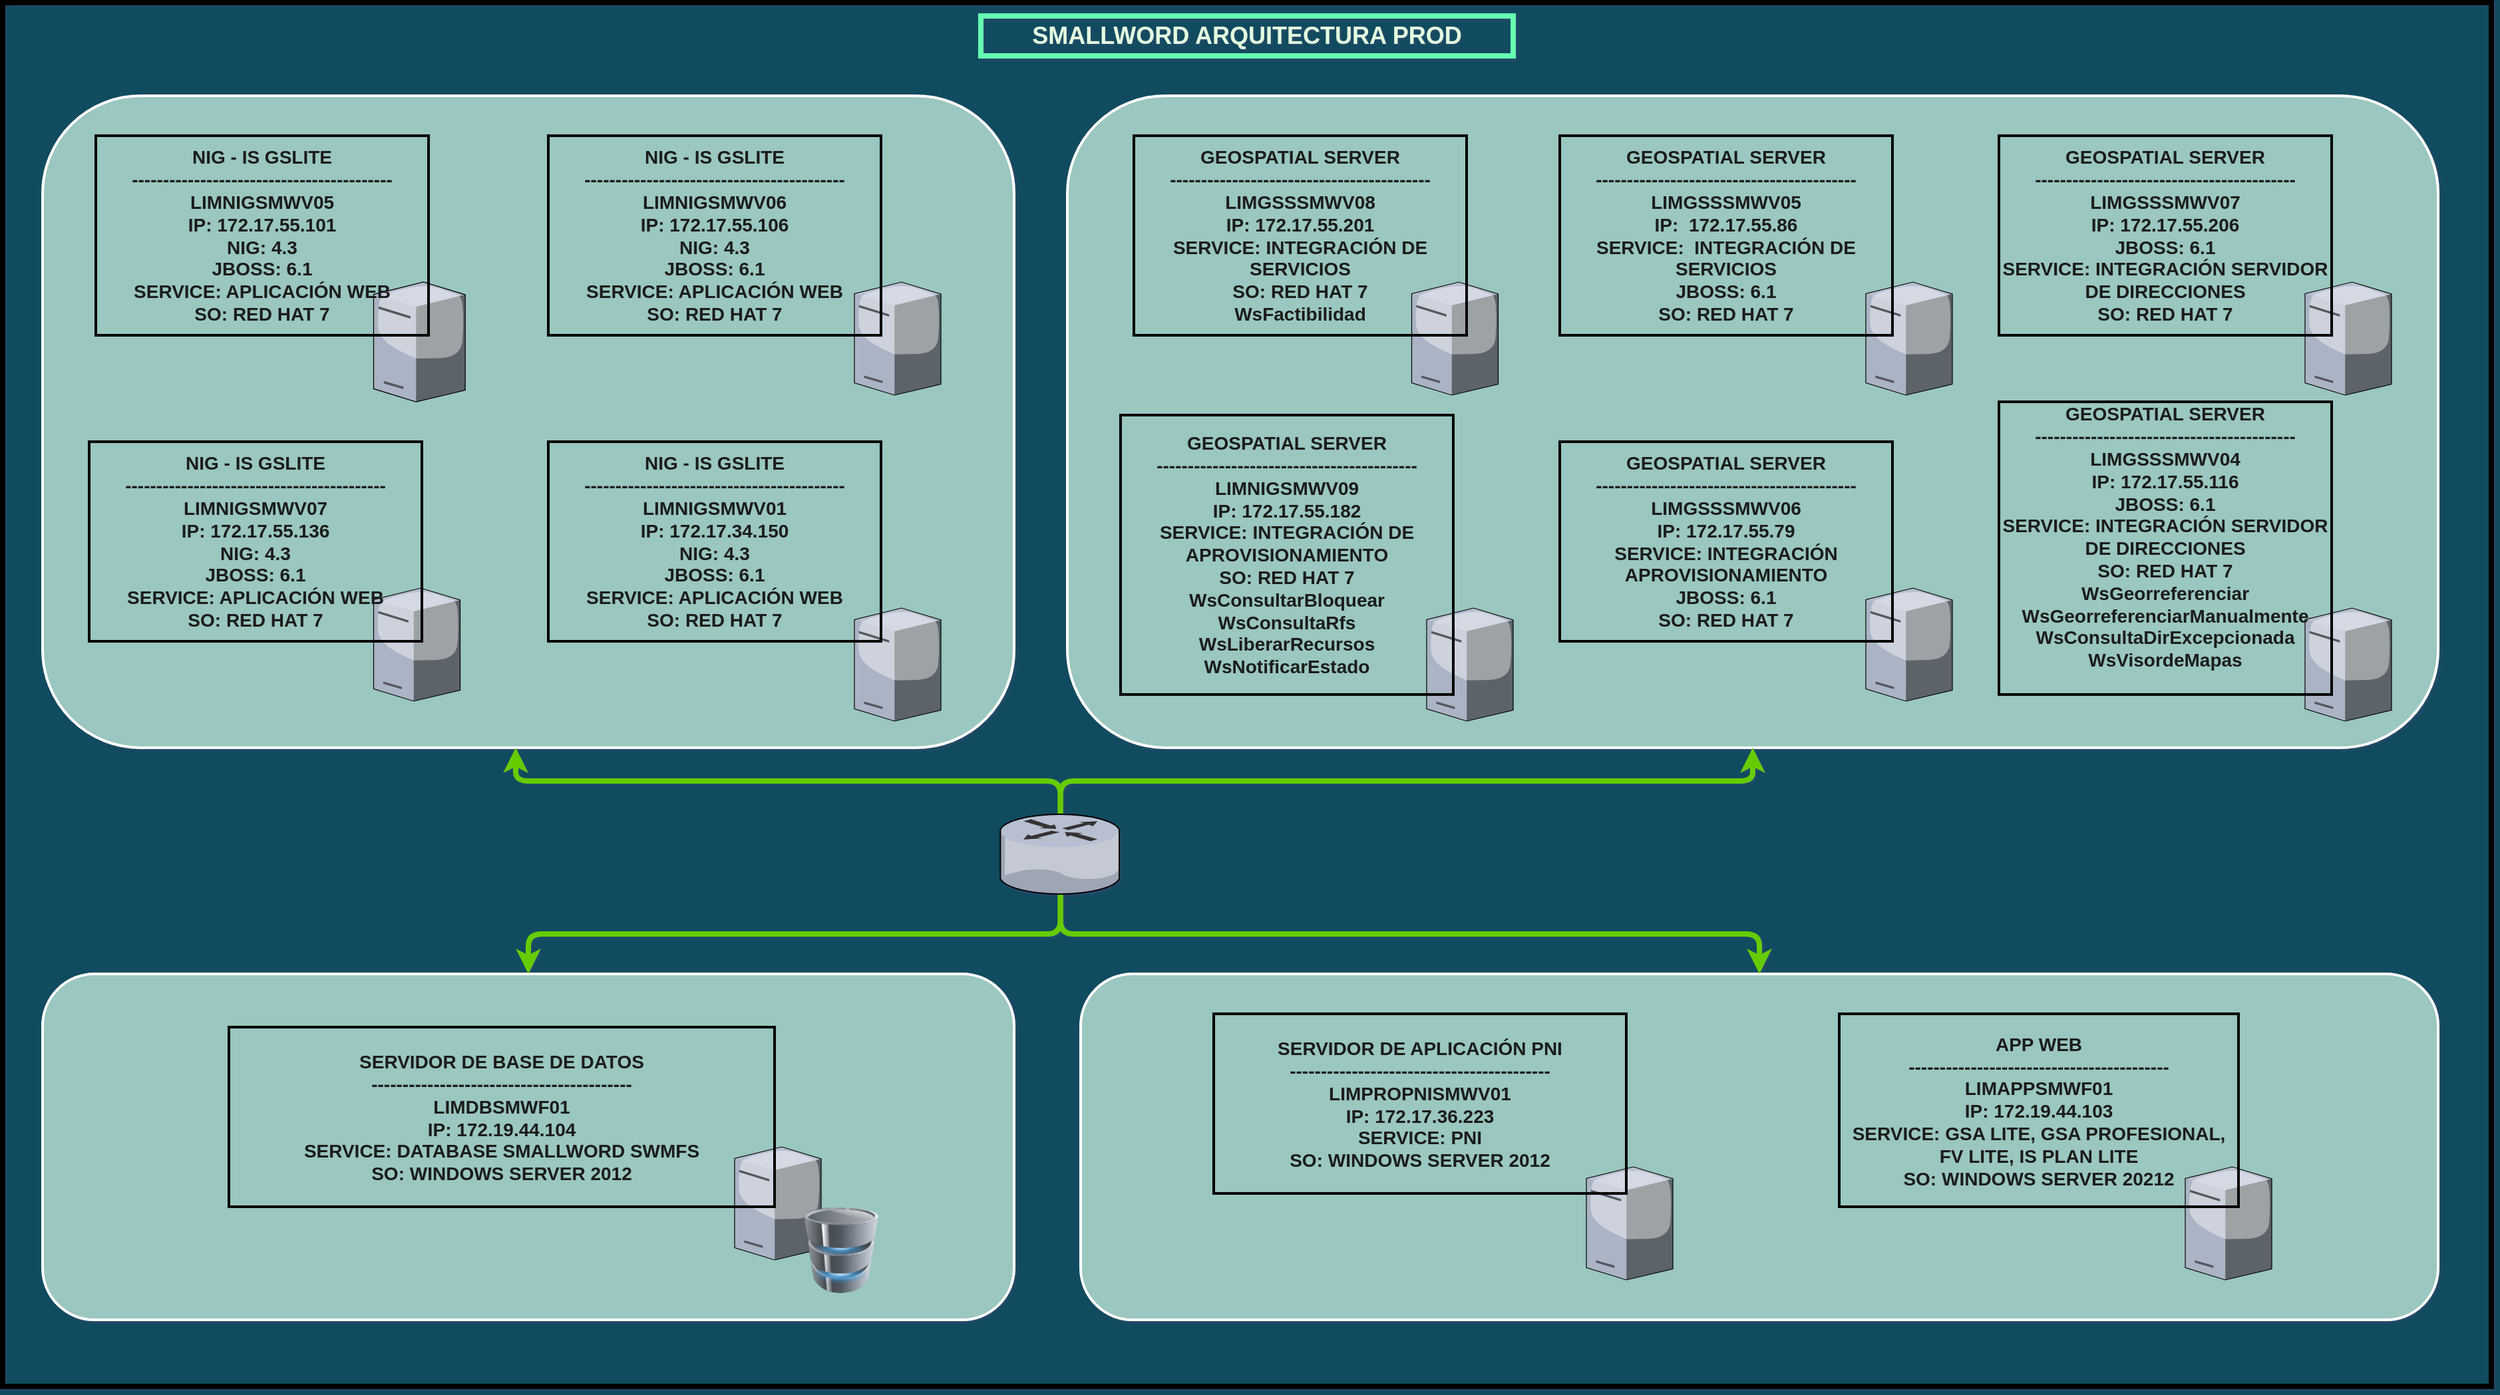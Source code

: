 <mxfile version="14.5.3" type="github">
  <diagram name="Page-1" id="822b0af5-4adb-64df-f703-e8dfc1f81529">
    <mxGraphModel dx="1970" dy="1268" grid="1" gridSize="10" guides="1" tooltips="1" connect="1" arrows="1" fold="1" page="1" pageScale="1" pageWidth="1100" pageHeight="850" background="#114B5F" math="0" shadow="1">
      <root>
        <mxCell id="0" />
        <mxCell id="1" parent="0" />
        <mxCell id="hiVBW5uq49wSX4w3Utvu-95" value="" style="rounded=0;whiteSpace=wrap;html=1;sketch=0;strokeWidth=4;gradientColor=none;fontColor=#E4FDE1;fillColor=none;" vertex="1" parent="1">
          <mxGeometry x="100" y="10" width="1870" height="1040" as="geometry" />
        </mxCell>
        <mxCell id="hiVBW5uq49wSX4w3Utvu-77" value="" style="rounded=1;whiteSpace=wrap;html=1;sketch=0;strokeWidth=2;gradientColor=none;fontColor=#E4FDE1;fillColor=#9AC7BF;strokeColor=#FFFFFF;" vertex="1" parent="1">
          <mxGeometry x="910" y="740" width="1020" height="260" as="geometry" />
        </mxCell>
        <mxCell id="hiVBW5uq49wSX4w3Utvu-39" value="" style="rounded=1;whiteSpace=wrap;html=1;sketch=0;strokeWidth=2;gradientColor=none;fontColor=#E4FDE1;fillColor=#9AC7BF;strokeColor=#FFFFFF;" vertex="1" parent="1">
          <mxGeometry x="130" y="80" width="730" height="490" as="geometry" />
        </mxCell>
        <mxCell id="7d933b09d9755ecc-9" value="" style="verticalLabelPosition=bottom;aspect=fixed;html=1;verticalAlign=top;strokeColor=none;shape=mxgraph.citrix.tower_server;rounded=0;shadow=0;comic=0;fontFamily=Verdana;fillColor=#F45B69;fontColor=#E4FDE1;" parent="1" vertex="1">
          <mxGeometry x="378.75" y="220" width="68.82" height="90" as="geometry" />
        </mxCell>
        <mxCell id="7d933b09d9755ecc-34" value="" style="verticalLabelPosition=bottom;aspect=fixed;html=1;verticalAlign=top;strokeColor=none;shape=mxgraph.citrix.tower_server;rounded=0;shadow=0;comic=0;fontFamily=Verdana;fillColor=#F45B69;fontColor=#E4FDE1;" parent="1" vertex="1">
          <mxGeometry x="378.75" y="450" width="65" height="85" as="geometry" />
        </mxCell>
        <mxCell id="hiVBW5uq49wSX4w3Utvu-10" value="" style="verticalLabelPosition=bottom;aspect=fixed;html=1;verticalAlign=top;strokeColor=none;shape=mxgraph.citrix.tower_server;rounded=0;shadow=0;comic=0;fontFamily=Verdana;fillColor=#F45B69;fontColor=#E4FDE1;" vertex="1" parent="1">
          <mxGeometry x="740" y="220" width="65" height="85" as="geometry" />
        </mxCell>
        <mxCell id="hiVBW5uq49wSX4w3Utvu-11" value="" style="verticalLabelPosition=bottom;aspect=fixed;html=1;verticalAlign=top;strokeColor=none;shape=mxgraph.citrix.tower_server;rounded=0;shadow=0;comic=0;fontFamily=Verdana;fillColor=#F45B69;fontColor=#E4FDE1;" vertex="1" parent="1">
          <mxGeometry x="740" y="465" width="65" height="85" as="geometry" />
        </mxCell>
        <mxCell id="hiVBW5uq49wSX4w3Utvu-29" value="&lt;div style=&quot;font-size: 14px&quot;&gt;&lt;font style=&quot;font-size: 14px&quot; color=&quot;#1A1A1A&quot;&gt;&lt;span style=&quot;background-color: transparent&quot;&gt;&lt;b&gt;NIG - IS GSLITE&lt;/b&gt;&lt;br&gt;&lt;/span&gt;&lt;/font&gt;&lt;/div&gt;&lt;div style=&quot;font-size: 14px&quot;&gt;&lt;font style=&quot;font-size: 14px&quot; color=&quot;#1A1A1A&quot;&gt;&lt;span style=&quot;background-color: transparent&quot;&gt;&lt;b&gt;------------------------------------------&lt;/b&gt;&lt;/span&gt;&lt;/font&gt;&lt;/div&gt;&lt;div style=&quot;font-size: 14px&quot;&gt;&lt;font style=&quot;font-size: 14px&quot; color=&quot;#1A1A1A&quot;&gt;&lt;span style=&quot;background-color: transparent&quot;&gt;&lt;b&gt;LIMNIGSMWV05&lt;/b&gt;&lt;br&gt;&lt;/span&gt;&lt;/font&gt;&lt;/div&gt;&lt;div style=&quot;font-size: 14px&quot;&gt;&lt;font style=&quot;font-size: 14px&quot; color=&quot;#1A1A1A&quot;&gt;&lt;span style=&quot;background-color: transparent&quot;&gt;&lt;b&gt;IP: 172.17.55.101&lt;/b&gt;&lt;/span&gt;&lt;/font&gt;&lt;/div&gt;&lt;div style=&quot;font-size: 14px&quot;&gt;&lt;font style=&quot;font-size: 14px&quot; color=&quot;#1A1A1A&quot;&gt;&lt;span style=&quot;background-color: transparent&quot;&gt;&lt;b&gt;NIG: 4.3&lt;/b&gt;&lt;/span&gt;&lt;/font&gt;&lt;/div&gt;&lt;div style=&quot;font-size: 14px&quot;&gt;&lt;font style=&quot;font-size: 14px&quot; color=&quot;#1A1A1A&quot;&gt;&lt;span style=&quot;background-color: transparent&quot;&gt;&lt;b&gt;JBOSS: 6.1&lt;/b&gt;&lt;/span&gt;&lt;/font&gt;&lt;/div&gt;&lt;div style=&quot;font-size: 14px&quot;&gt;&lt;font style=&quot;font-size: 14px&quot; color=&quot;#1A1A1A&quot;&gt;&lt;span style=&quot;background-color: transparent&quot;&gt;&lt;b&gt;SERVICE: APLICACIÓN WEB&lt;/b&gt;&lt;/span&gt;&lt;/font&gt;&lt;/div&gt;&lt;div style=&quot;font-size: 14px&quot;&gt;&lt;font style=&quot;font-size: 14px&quot; color=&quot;#1A1A1A&quot;&gt;&lt;span style=&quot;background-color: transparent&quot;&gt;&lt;b&gt;SO: RED HAT 7&lt;br&gt;&lt;/b&gt;&lt;/span&gt;&lt;/font&gt;&lt;/div&gt;" style="text;html=1;align=center;verticalAlign=middle;whiteSpace=wrap;rounded=0;sketch=0;fontColor=#E4FDE1;strokeColor=#000000;strokeWidth=2;" vertex="1" parent="1">
          <mxGeometry x="170" y="110" width="250" height="150" as="geometry" />
        </mxCell>
        <mxCell id="hiVBW5uq49wSX4w3Utvu-30" value="" style="shape=image;html=1;verticalAlign=top;verticalLabelPosition=bottom;labelBackgroundColor=#ffffff;imageAspect=0;aspect=fixed;image=https://cdn0.iconfinder.com/data/icons/flat-round-system/512/redhat-128.png;rounded=0;sketch=0;strokeColor=#000000;strokeWidth=2;fillColor=none;gradientColor=none;fontColor=#E4FDE1;" vertex="1" parent="1">
          <mxGeometry x="430" y="270" width="40" height="40" as="geometry" />
        </mxCell>
        <mxCell id="hiVBW5uq49wSX4w3Utvu-31" value="" style="shape=image;html=1;verticalAlign=top;verticalLabelPosition=bottom;labelBackgroundColor=#ffffff;imageAspect=0;aspect=fixed;image=https://cdn0.iconfinder.com/data/icons/flat-round-system/512/redhat-128.png;rounded=0;sketch=0;strokeColor=#000000;strokeWidth=2;fillColor=none;gradientColor=none;fontColor=#E4FDE1;" vertex="1" parent="1">
          <mxGeometry x="430" y="510" width="40" height="40" as="geometry" />
        </mxCell>
        <mxCell id="hiVBW5uq49wSX4w3Utvu-33" value="&lt;div style=&quot;font-size: 14px&quot;&gt;&lt;font style=&quot;font-size: 14px&quot; color=&quot;#1A1A1A&quot;&gt;&lt;span style=&quot;background-color: transparent&quot;&gt;&lt;b&gt;NIG - IS GSLITE&lt;/b&gt;&lt;br&gt;&lt;/span&gt;&lt;/font&gt;&lt;/div&gt;&lt;div style=&quot;font-size: 14px&quot;&gt;&lt;font style=&quot;font-size: 14px&quot; color=&quot;#1A1A1A&quot;&gt;&lt;span style=&quot;background-color: transparent&quot;&gt;&lt;b&gt;------------------------------------------&lt;/b&gt;&lt;/span&gt;&lt;/font&gt;&lt;/div&gt;&lt;div style=&quot;font-size: 14px&quot;&gt;&lt;font style=&quot;font-size: 14px&quot; color=&quot;#1A1A1A&quot;&gt;&lt;span style=&quot;background-color: transparent&quot;&gt;&lt;b&gt;LIMNIGSMWV07&lt;/b&gt;&lt;br&gt;&lt;/span&gt;&lt;/font&gt;&lt;/div&gt;&lt;div style=&quot;font-size: 14px&quot;&gt;&lt;font style=&quot;font-size: 14px&quot; color=&quot;#1A1A1A&quot;&gt;&lt;span style=&quot;background-color: transparent&quot;&gt;&lt;b&gt;IP: 172.17.55.136&lt;/b&gt;&lt;/span&gt;&lt;/font&gt;&lt;/div&gt;&lt;div style=&quot;font-size: 14px&quot;&gt;&lt;font style=&quot;font-size: 14px&quot; color=&quot;#1A1A1A&quot;&gt;&lt;span style=&quot;background-color: transparent&quot;&gt;&lt;b&gt;NIG: 4.3&lt;/b&gt;&lt;/span&gt;&lt;/font&gt;&lt;/div&gt;&lt;div style=&quot;font-size: 14px&quot;&gt;&lt;font style=&quot;font-size: 14px&quot; color=&quot;#1A1A1A&quot;&gt;&lt;span style=&quot;background-color: transparent&quot;&gt;&lt;b&gt;JBOSS: 6.1&lt;/b&gt;&lt;/span&gt;&lt;/font&gt;&lt;/div&gt;&lt;div style=&quot;font-size: 14px&quot;&gt;&lt;font style=&quot;font-size: 14px&quot; color=&quot;#1A1A1A&quot;&gt;&lt;span style=&quot;background-color: transparent&quot;&gt;&lt;b&gt;SERVICE: APLICACIÓN WEB&lt;/b&gt;&lt;/span&gt;&lt;/font&gt;&lt;/div&gt;&lt;div style=&quot;font-size: 14px&quot;&gt;&lt;font style=&quot;font-size: 14px&quot; color=&quot;#1A1A1A&quot;&gt;&lt;span style=&quot;background-color: transparent&quot;&gt;&lt;b&gt;SO: RED HAT 7&lt;br&gt;&lt;/b&gt;&lt;/span&gt;&lt;/font&gt;&lt;/div&gt;" style="text;html=1;align=center;verticalAlign=middle;whiteSpace=wrap;rounded=0;sketch=0;fontColor=#E4FDE1;strokeColor=#000000;strokeWidth=2;" vertex="1" parent="1">
          <mxGeometry x="165" y="340" width="250" height="150" as="geometry" />
        </mxCell>
        <mxCell id="hiVBW5uq49wSX4w3Utvu-34" value="" style="shape=image;html=1;verticalAlign=top;verticalLabelPosition=bottom;labelBackgroundColor=#ffffff;imageAspect=0;aspect=fixed;image=https://cdn0.iconfinder.com/data/icons/flat-round-system/512/redhat-128.png;rounded=0;sketch=0;strokeColor=#000000;strokeWidth=2;fillColor=none;gradientColor=none;fontColor=#E4FDE1;" vertex="1" parent="1">
          <mxGeometry x="780" y="270" width="40" height="40" as="geometry" />
        </mxCell>
        <mxCell id="hiVBW5uq49wSX4w3Utvu-35" value="" style="shape=image;html=1;verticalAlign=top;verticalLabelPosition=bottom;labelBackgroundColor=#ffffff;imageAspect=0;aspect=fixed;image=https://cdn0.iconfinder.com/data/icons/flat-round-system/512/redhat-128.png;rounded=0;sketch=0;strokeColor=#000000;strokeWidth=2;fillColor=none;gradientColor=none;fontColor=#E4FDE1;" vertex="1" parent="1">
          <mxGeometry x="780" y="510" width="40" height="40" as="geometry" />
        </mxCell>
        <mxCell id="hiVBW5uq49wSX4w3Utvu-36" value="&lt;div style=&quot;font-size: 14px&quot;&gt;&lt;font style=&quot;font-size: 14px&quot; color=&quot;#1A1A1A&quot;&gt;&lt;span style=&quot;background-color: transparent&quot;&gt;&lt;b&gt;NIG - IS GSLITE&lt;/b&gt;&lt;br&gt;&lt;/span&gt;&lt;/font&gt;&lt;/div&gt;&lt;div style=&quot;font-size: 14px&quot;&gt;&lt;font style=&quot;font-size: 14px&quot; color=&quot;#1A1A1A&quot;&gt;&lt;span style=&quot;background-color: transparent&quot;&gt;&lt;b&gt;------------------------------------------&lt;/b&gt;&lt;/span&gt;&lt;/font&gt;&lt;/div&gt;&lt;div style=&quot;font-size: 14px&quot;&gt;&lt;font style=&quot;font-size: 14px&quot; color=&quot;#1A1A1A&quot;&gt;&lt;span style=&quot;background-color: transparent&quot;&gt;&lt;b&gt;LIMNIGSMWV01&lt;/b&gt;&lt;br&gt;&lt;/span&gt;&lt;/font&gt;&lt;/div&gt;&lt;div style=&quot;font-size: 14px&quot;&gt;&lt;font style=&quot;font-size: 14px&quot; color=&quot;#1A1A1A&quot;&gt;&lt;span style=&quot;background-color: transparent&quot;&gt;&lt;b&gt;IP: 172.17.34.150&lt;/b&gt;&lt;/span&gt;&lt;/font&gt;&lt;/div&gt;&lt;div style=&quot;font-size: 14px&quot;&gt;&lt;font style=&quot;font-size: 14px&quot; color=&quot;#1A1A1A&quot;&gt;&lt;span style=&quot;background-color: transparent&quot;&gt;&lt;b&gt;NIG: 4.3&lt;/b&gt;&lt;/span&gt;&lt;/font&gt;&lt;/div&gt;&lt;div style=&quot;font-size: 14px&quot;&gt;&lt;font style=&quot;font-size: 14px&quot; color=&quot;#1A1A1A&quot;&gt;&lt;span style=&quot;background-color: transparent&quot;&gt;&lt;b&gt;JBOSS: 6.1&lt;/b&gt;&lt;/span&gt;&lt;/font&gt;&lt;/div&gt;&lt;div style=&quot;font-size: 14px&quot;&gt;&lt;font style=&quot;font-size: 14px&quot; color=&quot;#1A1A1A&quot;&gt;&lt;span style=&quot;background-color: transparent&quot;&gt;&lt;b&gt;SERVICE: APLICACIÓN WEB&lt;/b&gt;&lt;/span&gt;&lt;/font&gt;&lt;/div&gt;&lt;div style=&quot;font-size: 14px&quot;&gt;&lt;font style=&quot;font-size: 14px&quot; color=&quot;#1A1A1A&quot;&gt;&lt;span style=&quot;background-color: transparent&quot;&gt;&lt;b&gt;SO: RED HAT 7&lt;br&gt;&lt;/b&gt;&lt;/span&gt;&lt;/font&gt;&lt;/div&gt;" style="text;html=1;align=center;verticalAlign=middle;whiteSpace=wrap;rounded=0;sketch=0;fontColor=#E4FDE1;strokeColor=#000000;strokeWidth=2;" vertex="1" parent="1">
          <mxGeometry x="510" y="340" width="250" height="150" as="geometry" />
        </mxCell>
        <mxCell id="hiVBW5uq49wSX4w3Utvu-37" value="&lt;div style=&quot;font-size: 14px&quot;&gt;&lt;font style=&quot;font-size: 14px&quot; color=&quot;#1A1A1A&quot;&gt;&lt;span style=&quot;background-color: transparent&quot;&gt;&lt;b&gt;NIG - IS GSLITE&lt;/b&gt;&lt;br&gt;&lt;/span&gt;&lt;/font&gt;&lt;/div&gt;&lt;div style=&quot;font-size: 14px&quot;&gt;&lt;font style=&quot;font-size: 14px&quot; color=&quot;#1A1A1A&quot;&gt;&lt;span style=&quot;background-color: transparent&quot;&gt;&lt;b&gt;------------------------------------------&lt;/b&gt;&lt;/span&gt;&lt;/font&gt;&lt;/div&gt;&lt;div style=&quot;font-size: 14px&quot;&gt;&lt;font style=&quot;font-size: 14px&quot; color=&quot;#1A1A1A&quot;&gt;&lt;span style=&quot;background-color: transparent&quot;&gt;&lt;b&gt;LIMNIGSMWV06&lt;/b&gt;&lt;br&gt;&lt;/span&gt;&lt;/font&gt;&lt;/div&gt;&lt;div style=&quot;font-size: 14px&quot;&gt;&lt;font style=&quot;font-size: 14px&quot; color=&quot;#1A1A1A&quot;&gt;&lt;span style=&quot;background-color: transparent&quot;&gt;&lt;b&gt;IP: 172.17.55.106&lt;/b&gt;&lt;/span&gt;&lt;/font&gt;&lt;/div&gt;&lt;div style=&quot;font-size: 14px&quot;&gt;&lt;font style=&quot;font-size: 14px&quot; color=&quot;#1A1A1A&quot;&gt;&lt;span style=&quot;background-color: transparent&quot;&gt;&lt;b&gt;NIG: 4.3&lt;/b&gt;&lt;/span&gt;&lt;/font&gt;&lt;/div&gt;&lt;div style=&quot;font-size: 14px&quot;&gt;&lt;font style=&quot;font-size: 14px&quot; color=&quot;#1A1A1A&quot;&gt;&lt;span style=&quot;background-color: transparent&quot;&gt;&lt;b&gt;JBOSS: 6.1&lt;/b&gt;&lt;/span&gt;&lt;/font&gt;&lt;/div&gt;&lt;div style=&quot;font-size: 14px&quot;&gt;&lt;font style=&quot;font-size: 14px&quot; color=&quot;#1A1A1A&quot;&gt;&lt;span style=&quot;background-color: transparent&quot;&gt;&lt;b&gt;SERVICE: APLICACIÓN WEB&lt;/b&gt;&lt;/span&gt;&lt;/font&gt;&lt;/div&gt;&lt;div style=&quot;font-size: 14px&quot;&gt;&lt;font style=&quot;font-size: 14px&quot; color=&quot;#1A1A1A&quot;&gt;&lt;span style=&quot;background-color: transparent&quot;&gt;&lt;b&gt;SO: RED HAT 7&lt;br&gt;&lt;/b&gt;&lt;/span&gt;&lt;/font&gt;&lt;/div&gt;" style="text;html=1;align=center;verticalAlign=middle;whiteSpace=wrap;rounded=0;sketch=0;fontColor=#E4FDE1;strokeColor=#000000;strokeWidth=2;" vertex="1" parent="1">
          <mxGeometry x="510" y="110" width="250" height="150" as="geometry" />
        </mxCell>
        <mxCell id="hiVBW5uq49wSX4w3Utvu-41" value="" style="rounded=1;whiteSpace=wrap;html=1;sketch=0;strokeWidth=2;gradientColor=none;fontColor=#E4FDE1;fillColor=#9AC7BF;strokeColor=#FFFFFF;" vertex="1" parent="1">
          <mxGeometry x="900" y="80" width="1030" height="490" as="geometry" />
        </mxCell>
        <mxCell id="hiVBW5uq49wSX4w3Utvu-42" value="" style="verticalLabelPosition=bottom;aspect=fixed;html=1;verticalAlign=top;strokeColor=none;shape=mxgraph.citrix.tower_server;rounded=0;shadow=0;comic=0;fontFamily=Verdana;fillColor=#F45B69;fontColor=#E4FDE1;" vertex="1" parent="1">
          <mxGeometry x="1158.75" y="220" width="65" height="85" as="geometry" />
        </mxCell>
        <mxCell id="hiVBW5uq49wSX4w3Utvu-43" value="" style="verticalLabelPosition=bottom;aspect=fixed;html=1;verticalAlign=top;strokeColor=none;shape=mxgraph.citrix.tower_server;rounded=0;shadow=0;comic=0;fontFamily=Verdana;fillColor=#F45B69;fontColor=#E4FDE1;" vertex="1" parent="1">
          <mxGeometry x="1170" y="465" width="65" height="85" as="geometry" />
        </mxCell>
        <mxCell id="hiVBW5uq49wSX4w3Utvu-44" value="" style="verticalLabelPosition=bottom;aspect=fixed;html=1;verticalAlign=top;strokeColor=none;shape=mxgraph.citrix.tower_server;rounded=0;shadow=0;comic=0;fontFamily=Verdana;fillColor=#F45B69;fontColor=#E4FDE1;" vertex="1" parent="1">
          <mxGeometry x="1500" y="220" width="65" height="85" as="geometry" />
        </mxCell>
        <mxCell id="hiVBW5uq49wSX4w3Utvu-45" value="" style="verticalLabelPosition=bottom;aspect=fixed;html=1;verticalAlign=top;strokeColor=none;shape=mxgraph.citrix.tower_server;rounded=0;shadow=0;comic=0;fontFamily=Verdana;fillColor=#F45B69;fontColor=#E4FDE1;" vertex="1" parent="1">
          <mxGeometry x="1500" y="450" width="65" height="85" as="geometry" />
        </mxCell>
        <mxCell id="hiVBW5uq49wSX4w3Utvu-46" value="&lt;div style=&quot;font-size: 14px&quot;&gt;&lt;font style=&quot;font-size: 14px&quot; color=&quot;#1A1A1A&quot;&gt;&lt;span style=&quot;background-color: transparent&quot;&gt;&lt;b&gt;GEOSPATIAL SERVER&lt;/b&gt;&lt;br&gt;&lt;/span&gt;&lt;/font&gt;&lt;/div&gt;&lt;div style=&quot;font-size: 14px&quot;&gt;&lt;font style=&quot;font-size: 14px&quot; color=&quot;#1A1A1A&quot;&gt;&lt;span style=&quot;background-color: transparent&quot;&gt;&lt;b&gt;------------------------------------------&lt;/b&gt;&lt;/span&gt;&lt;/font&gt;&lt;/div&gt;&lt;div style=&quot;font-size: 14px&quot;&gt;&lt;font style=&quot;font-size: 14px&quot; color=&quot;#1A1A1A&quot;&gt;&lt;span style=&quot;background-color: transparent&quot;&gt;&lt;b&gt;LIMGSSSMWV08&lt;/b&gt;&lt;br&gt;&lt;/span&gt;&lt;/font&gt;&lt;/div&gt;&lt;div style=&quot;font-size: 14px&quot;&gt;&lt;font style=&quot;font-size: 14px&quot; color=&quot;#1A1A1A&quot;&gt;&lt;span style=&quot;background-color: transparent&quot;&gt;&lt;b&gt;IP: 172.17.55.201&lt;/b&gt;&lt;/span&gt;&lt;/font&gt;&lt;/div&gt;&lt;div style=&quot;font-size: 14px&quot;&gt;&lt;font style=&quot;font-size: 14px&quot; color=&quot;#1A1A1A&quot;&gt;&lt;span style=&quot;background-color: transparent&quot;&gt;&lt;b&gt;SERVICE: INTEGRACIÓN DE SERVICIOS&lt;br&gt;&lt;/b&gt;&lt;/span&gt;&lt;/font&gt;&lt;/div&gt;&lt;div style=&quot;font-size: 14px&quot;&gt;&lt;font style=&quot;font-size: 14px&quot; color=&quot;#1A1A1A&quot;&gt;&lt;span style=&quot;background-color: transparent&quot;&gt;&lt;b&gt;SO: RED HAT 7&lt;br&gt;&lt;/b&gt;&lt;/span&gt;&lt;/font&gt;&lt;/div&gt;&lt;div style=&quot;font-size: 14px&quot;&gt;&lt;font style=&quot;font-size: 14px&quot; color=&quot;#1A1A1A&quot;&gt;&lt;span style=&quot;background-color: transparent&quot;&gt;&lt;b&gt;WsFactibilidad&lt;br&gt;&lt;/b&gt;&lt;/span&gt;&lt;/font&gt;&lt;/div&gt;" style="text;html=1;align=center;verticalAlign=middle;whiteSpace=wrap;rounded=0;sketch=0;fontColor=#E4FDE1;strokeColor=#000000;strokeWidth=2;" vertex="1" parent="1">
          <mxGeometry x="950" y="110" width="250" height="150" as="geometry" />
        </mxCell>
        <mxCell id="hiVBW5uq49wSX4w3Utvu-47" value="" style="shape=image;html=1;verticalAlign=top;verticalLabelPosition=bottom;labelBackgroundColor=#ffffff;imageAspect=0;aspect=fixed;image=https://cdn0.iconfinder.com/data/icons/flat-round-system/512/redhat-128.png;rounded=0;sketch=0;strokeColor=#000000;strokeWidth=2;fillColor=none;gradientColor=none;fontColor=#E4FDE1;" vertex="1" parent="1">
          <mxGeometry x="1210" y="270" width="40" height="40" as="geometry" />
        </mxCell>
        <mxCell id="hiVBW5uq49wSX4w3Utvu-48" value="&lt;div style=&quot;font-size: 14px&quot;&gt;&lt;font style=&quot;font-size: 14px&quot; color=&quot;#1A1A1A&quot;&gt;&lt;span style=&quot;background-color: transparent&quot;&gt;&lt;b&gt;GEOSPATIAL SERVER&lt;/b&gt;&lt;br&gt;&lt;/span&gt;&lt;/font&gt;&lt;/div&gt;&lt;div style=&quot;font-size: 14px&quot;&gt;&lt;font style=&quot;font-size: 14px&quot; color=&quot;#1A1A1A&quot;&gt;&lt;span style=&quot;background-color: transparent&quot;&gt;&lt;b&gt;------------------------------------------&lt;/b&gt;&lt;/span&gt;&lt;/font&gt;&lt;/div&gt;&lt;div style=&quot;font-size: 14px&quot;&gt;&lt;font style=&quot;font-size: 14px&quot; color=&quot;#1A1A1A&quot;&gt;&lt;span style=&quot;background-color: transparent&quot;&gt;&lt;b&gt;LIMNIGSMWV09&lt;/b&gt;&lt;br&gt;&lt;/span&gt;&lt;/font&gt;&lt;/div&gt;&lt;div style=&quot;font-size: 14px&quot;&gt;&lt;font style=&quot;font-size: 14px&quot; color=&quot;#1A1A1A&quot;&gt;&lt;span style=&quot;background-color: transparent&quot;&gt;&lt;b&gt;IP: 172.17.55.182&lt;/b&gt;&lt;/span&gt;&lt;/font&gt;&lt;/div&gt;&lt;div style=&quot;font-size: 14px&quot;&gt;&lt;font style=&quot;font-size: 14px&quot; color=&quot;#1A1A1A&quot;&gt;&lt;span style=&quot;background-color: transparent&quot;&gt;&lt;b&gt;SERVICE: INTEGRACIÓN DE APROVISIONAMIENTO&lt;br&gt;&lt;/b&gt;&lt;/span&gt;&lt;/font&gt;&lt;/div&gt;&lt;div style=&quot;font-size: 14px&quot;&gt;&lt;font style=&quot;font-size: 14px&quot; color=&quot;#1A1A1A&quot;&gt;&lt;span style=&quot;background-color: transparent&quot;&gt;&lt;b&gt;SO: RED HAT 7&lt;br&gt;&lt;/b&gt;&lt;/span&gt;&lt;/font&gt;&lt;/div&gt;&lt;div style=&quot;font-size: 14px&quot;&gt;&lt;font style=&quot;font-size: 14px&quot; color=&quot;#1A1A1A&quot;&gt;&lt;span style=&quot;background-color: transparent&quot;&gt;&lt;b&gt;WsConsultarBloquear&lt;/b&gt;&lt;/span&gt;&lt;/font&gt;&lt;/div&gt;&lt;div style=&quot;font-size: 14px&quot;&gt;&lt;font style=&quot;font-size: 14px&quot; color=&quot;#1A1A1A&quot;&gt;&lt;span style=&quot;background-color: transparent&quot;&gt;&lt;b&gt;WsConsultaRfs&lt;/b&gt;&lt;/span&gt;&lt;/font&gt;&lt;/div&gt;&lt;div style=&quot;font-size: 14px&quot;&gt;&lt;font style=&quot;font-size: 14px&quot; color=&quot;#1A1A1A&quot;&gt;&lt;span style=&quot;background-color: transparent&quot;&gt;&lt;b&gt;WsLiberarRecursos&lt;/b&gt;&lt;/span&gt;&lt;/font&gt;&lt;/div&gt;&lt;div style=&quot;font-size: 14px&quot;&gt;&lt;font style=&quot;font-size: 14px&quot; color=&quot;#1A1A1A&quot;&gt;&lt;span style=&quot;background-color: transparent&quot;&gt;&lt;b&gt;WsNotificarEstado&lt;br&gt;&lt;/b&gt;&lt;/span&gt;&lt;/font&gt;&lt;/div&gt;" style="text;html=1;align=center;verticalAlign=middle;whiteSpace=wrap;rounded=0;sketch=0;fontColor=#E4FDE1;strokeColor=#000000;strokeWidth=2;" vertex="1" parent="1">
          <mxGeometry x="940" y="320" width="250" height="210" as="geometry" />
        </mxCell>
        <mxCell id="hiVBW5uq49wSX4w3Utvu-49" value="" style="shape=image;html=1;verticalAlign=top;verticalLabelPosition=bottom;labelBackgroundColor=#ffffff;imageAspect=0;aspect=fixed;image=https://cdn0.iconfinder.com/data/icons/flat-round-system/512/redhat-128.png;rounded=0;sketch=0;strokeColor=#000000;strokeWidth=2;fillColor=none;gradientColor=none;fontColor=#E4FDE1;" vertex="1" parent="1">
          <mxGeometry x="1540" y="270" width="40" height="40" as="geometry" />
        </mxCell>
        <mxCell id="hiVBW5uq49wSX4w3Utvu-50" value="&lt;div style=&quot;font-size: 14px&quot;&gt;&lt;font style=&quot;font-size: 14px&quot; color=&quot;#1A1A1A&quot;&gt;&lt;span style=&quot;background-color: transparent&quot;&gt;&lt;b&gt;GEOSPATIAL SERVER&lt;/b&gt;&lt;br&gt;&lt;/span&gt;&lt;/font&gt;&lt;/div&gt;&lt;div style=&quot;font-size: 14px&quot;&gt;&lt;font style=&quot;font-size: 14px&quot; color=&quot;#1A1A1A&quot;&gt;&lt;span style=&quot;background-color: transparent&quot;&gt;&lt;b&gt;------------------------------------------&lt;/b&gt;&lt;/span&gt;&lt;/font&gt;&lt;/div&gt;&lt;div style=&quot;font-size: 14px&quot;&gt;&lt;font style=&quot;font-size: 14px&quot; color=&quot;#1A1A1A&quot;&gt;&lt;span style=&quot;background-color: transparent&quot;&gt;&lt;b&gt;LIMGSSSMWV06&lt;/b&gt;&lt;br&gt;&lt;/span&gt;&lt;/font&gt;&lt;/div&gt;&lt;div style=&quot;font-size: 14px&quot;&gt;&lt;font style=&quot;font-size: 14px&quot; color=&quot;#1A1A1A&quot;&gt;&lt;span style=&quot;background-color: transparent&quot;&gt;&lt;b&gt;IP: 172.17.55.79&lt;/b&gt;&lt;/span&gt;&lt;/font&gt;&lt;/div&gt;&lt;div style=&quot;font-size: 14px&quot;&gt;&lt;font style=&quot;font-size: 14px&quot; color=&quot;#1A1A1A&quot;&gt;&lt;span style=&quot;background-color: transparent&quot;&gt;&lt;b&gt;SERVICE: INTEGRACIÓN APROVISIONAMIENTO&lt;br&gt;&lt;/b&gt;&lt;/span&gt;&lt;/font&gt;&lt;/div&gt;&lt;div style=&quot;font-size: 14px&quot;&gt;&lt;font style=&quot;font-size: 14px&quot; color=&quot;#1A1A1A&quot;&gt;&lt;span style=&quot;background-color: transparent&quot;&gt;&lt;b&gt;JBOSS: 6.1&lt;/b&gt;&lt;/span&gt;&lt;/font&gt;&lt;/div&gt;&lt;div style=&quot;font-size: 14px&quot;&gt;&lt;font style=&quot;font-size: 14px&quot; color=&quot;#1A1A1A&quot;&gt;&lt;span style=&quot;background-color: transparent&quot;&gt;&lt;b&gt;SO: RED HAT 7&lt;br&gt;&lt;/b&gt;&lt;/span&gt;&lt;/font&gt;&lt;/div&gt;" style="text;html=1;align=center;verticalAlign=middle;whiteSpace=wrap;rounded=0;sketch=0;fontColor=#E4FDE1;strokeColor=#000000;strokeWidth=2;" vertex="1" parent="1">
          <mxGeometry x="1270" y="340" width="250" height="150" as="geometry" />
        </mxCell>
        <mxCell id="hiVBW5uq49wSX4w3Utvu-51" value="&lt;div style=&quot;font-size: 14px&quot;&gt;&lt;font style=&quot;font-size: 14px&quot; color=&quot;#1A1A1A&quot;&gt;&lt;span style=&quot;background-color: transparent&quot;&gt;&lt;b&gt;GEOSPATIAL SERVER&lt;/b&gt;&lt;br&gt;&lt;/span&gt;&lt;/font&gt;&lt;/div&gt;&lt;div style=&quot;font-size: 14px&quot;&gt;&lt;font style=&quot;font-size: 14px&quot; color=&quot;#1A1A1A&quot;&gt;&lt;span style=&quot;background-color: transparent&quot;&gt;&lt;b&gt;------------------------------------------&lt;/b&gt;&lt;/span&gt;&lt;/font&gt;&lt;/div&gt;&lt;div style=&quot;font-size: 14px&quot;&gt;&lt;font style=&quot;font-size: 14px&quot; color=&quot;#1A1A1A&quot;&gt;&lt;span style=&quot;background-color: transparent&quot;&gt;&lt;b&gt;LIMGSSSMWV05&lt;/b&gt;&lt;br&gt;&lt;/span&gt;&lt;/font&gt;&lt;/div&gt;&lt;div style=&quot;font-size: 14px&quot;&gt;&lt;font style=&quot;font-size: 14px&quot; color=&quot;#1A1A1A&quot;&gt;&lt;span style=&quot;background-color: transparent&quot;&gt;&lt;b&gt;IP:&amp;nbsp; 172.17.55.86&lt;/b&gt;&lt;/span&gt;&lt;/font&gt;&lt;/div&gt;&lt;div style=&quot;font-size: 14px&quot;&gt;&lt;font style=&quot;font-size: 14px&quot; color=&quot;#1A1A1A&quot;&gt;&lt;span style=&quot;background-color: transparent&quot;&gt;&lt;b&gt;SERVICE:&amp;nbsp; INTEGRACIÓN DE SERVICIOS&lt;/b&gt;&lt;br&gt;&lt;/span&gt;&lt;/font&gt;&lt;/div&gt;&lt;div style=&quot;font-size: 14px&quot;&gt;&lt;font style=&quot;font-size: 14px&quot; color=&quot;#1A1A1A&quot;&gt;&lt;span style=&quot;background-color: transparent&quot;&gt;&lt;b&gt;JBOSS: 6.1&lt;/b&gt;&lt;br&gt;&lt;/span&gt;&lt;/font&gt;&lt;/div&gt;&lt;div style=&quot;font-size: 14px&quot;&gt;&lt;font style=&quot;font-size: 14px&quot; color=&quot;#1A1A1A&quot;&gt;&lt;span style=&quot;background-color: transparent&quot;&gt;&lt;b&gt;SO: RED HAT 7&lt;br&gt;&lt;/b&gt;&lt;/span&gt;&lt;/font&gt;&lt;/div&gt;" style="text;html=1;align=center;verticalAlign=middle;whiteSpace=wrap;rounded=0;sketch=0;fontColor=#E4FDE1;strokeColor=#000000;strokeWidth=2;" vertex="1" parent="1">
          <mxGeometry x="1270" y="110" width="250" height="150" as="geometry" />
        </mxCell>
        <mxCell id="hiVBW5uq49wSX4w3Utvu-52" value="" style="verticalLabelPosition=bottom;aspect=fixed;html=1;verticalAlign=top;strokeColor=none;shape=mxgraph.citrix.tower_server;rounded=0;shadow=0;comic=0;fontFamily=Verdana;fillColor=#F45B69;fontColor=#E4FDE1;" vertex="1" parent="1">
          <mxGeometry x="1830" y="220" width="65" height="85" as="geometry" />
        </mxCell>
        <mxCell id="hiVBW5uq49wSX4w3Utvu-53" value="" style="shape=image;html=1;verticalAlign=top;verticalLabelPosition=bottom;labelBackgroundColor=#ffffff;imageAspect=0;aspect=fixed;image=https://cdn0.iconfinder.com/data/icons/flat-round-system/512/redhat-128.png;rounded=0;sketch=0;strokeColor=#000000;strokeWidth=2;fillColor=none;gradientColor=none;fontColor=#E4FDE1;" vertex="1" parent="1">
          <mxGeometry x="1870" y="270" width="40" height="40" as="geometry" />
        </mxCell>
        <mxCell id="hiVBW5uq49wSX4w3Utvu-54" value="&lt;div style=&quot;font-size: 14px&quot;&gt;&lt;font style=&quot;font-size: 14px&quot; color=&quot;#1A1A1A&quot;&gt;&lt;span style=&quot;background-color: transparent&quot;&gt;&lt;b&gt;GEOSPATIAL SERVER&lt;/b&gt;&lt;br&gt;&lt;/span&gt;&lt;/font&gt;&lt;/div&gt;&lt;div style=&quot;font-size: 14px&quot;&gt;&lt;font style=&quot;font-size: 14px&quot; color=&quot;#1A1A1A&quot;&gt;&lt;span style=&quot;background-color: transparent&quot;&gt;&lt;b&gt;------------------------------------------&lt;/b&gt;&lt;/span&gt;&lt;/font&gt;&lt;/div&gt;&lt;div style=&quot;font-size: 14px&quot;&gt;&lt;font style=&quot;font-size: 14px&quot; color=&quot;#1A1A1A&quot;&gt;&lt;span style=&quot;background-color: transparent&quot;&gt;&lt;b&gt;LIMGSSSMWV07&lt;/b&gt;&lt;br&gt;&lt;/span&gt;&lt;/font&gt;&lt;/div&gt;&lt;div style=&quot;font-size: 14px&quot;&gt;&lt;font style=&quot;font-size: 14px&quot; color=&quot;#1A1A1A&quot;&gt;&lt;span style=&quot;background-color: transparent&quot;&gt;&lt;b&gt;IP: 172.17.55.206&lt;/b&gt;&lt;/span&gt;&lt;/font&gt;&lt;/div&gt;&lt;div style=&quot;font-size: 14px&quot;&gt;&lt;font style=&quot;font-size: 14px&quot; color=&quot;#1A1A1A&quot;&gt;&lt;span style=&quot;background-color: transparent&quot;&gt;&lt;b&gt;JBOSS: 6.1&lt;/b&gt;&lt;/span&gt;&lt;/font&gt;&lt;/div&gt;&lt;div style=&quot;font-size: 14px&quot;&gt;&lt;font style=&quot;font-size: 14px&quot; color=&quot;#1A1A1A&quot;&gt;&lt;span style=&quot;background-color: transparent&quot;&gt;&lt;b&gt;SERVICE: INTEGRACIÓN SERVIDOR DE DIRECCIONES&lt;br&gt;&lt;/b&gt;&lt;/span&gt;&lt;/font&gt;&lt;/div&gt;&lt;div style=&quot;font-size: 14px&quot;&gt;&lt;font style=&quot;font-size: 14px&quot; color=&quot;#1A1A1A&quot;&gt;&lt;span style=&quot;background-color: transparent&quot;&gt;&lt;b&gt;SO: RED HAT 7&lt;br&gt;&lt;/b&gt;&lt;/span&gt;&lt;/font&gt;&lt;/div&gt;" style="text;html=1;align=center;verticalAlign=middle;whiteSpace=wrap;rounded=0;sketch=0;fontColor=#E4FDE1;strokeColor=#000000;strokeWidth=2;" vertex="1" parent="1">
          <mxGeometry x="1600" y="110" width="250" height="150" as="geometry" />
        </mxCell>
        <mxCell id="hiVBW5uq49wSX4w3Utvu-55" value="" style="shape=image;html=1;verticalAlign=top;verticalLabelPosition=bottom;labelBackgroundColor=#ffffff;imageAspect=0;aspect=fixed;image=https://cdn0.iconfinder.com/data/icons/flat-round-system/512/redhat-128.png;rounded=0;sketch=0;strokeColor=#000000;strokeWidth=2;fillColor=none;gradientColor=none;fontColor=#E4FDE1;" vertex="1" parent="1">
          <mxGeometry x="1540" y="520" width="40" height="40" as="geometry" />
        </mxCell>
        <mxCell id="hiVBW5uq49wSX4w3Utvu-56" value="" style="shape=image;html=1;verticalAlign=top;verticalLabelPosition=bottom;labelBackgroundColor=#ffffff;imageAspect=0;aspect=fixed;image=https://cdn0.iconfinder.com/data/icons/flat-round-system/512/redhat-128.png;rounded=0;sketch=0;strokeColor=#000000;strokeWidth=2;fillColor=none;gradientColor=none;fontColor=#E4FDE1;" vertex="1" parent="1">
          <mxGeometry x="1210" y="520" width="40" height="40" as="geometry" />
        </mxCell>
        <mxCell id="hiVBW5uq49wSX4w3Utvu-57" value="" style="verticalLabelPosition=bottom;aspect=fixed;html=1;verticalAlign=top;strokeColor=none;shape=mxgraph.citrix.tower_server;rounded=0;shadow=0;comic=0;fontFamily=Verdana;fillColor=#F45B69;fontColor=#E4FDE1;" vertex="1" parent="1">
          <mxGeometry x="1830" y="465" width="65" height="85" as="geometry" />
        </mxCell>
        <mxCell id="hiVBW5uq49wSX4w3Utvu-58" value="" style="shape=image;html=1;verticalAlign=top;verticalLabelPosition=bottom;labelBackgroundColor=#ffffff;imageAspect=0;aspect=fixed;image=https://cdn0.iconfinder.com/data/icons/flat-round-system/512/redhat-128.png;rounded=0;sketch=0;strokeColor=#000000;strokeWidth=2;fillColor=none;gradientColor=none;fontColor=#E4FDE1;" vertex="1" parent="1">
          <mxGeometry x="1870" y="510" width="40" height="40" as="geometry" />
        </mxCell>
        <mxCell id="hiVBW5uq49wSX4w3Utvu-59" value="&lt;div style=&quot;font-size: 14px&quot;&gt;&lt;font style=&quot;font-size: 14px&quot; color=&quot;#1A1A1A&quot;&gt;&lt;span style=&quot;background-color: transparent&quot;&gt;&lt;b&gt;GEOSPATIAL SERVER&lt;/b&gt;&lt;br&gt;&lt;/span&gt;&lt;/font&gt;&lt;/div&gt;&lt;div style=&quot;font-size: 14px&quot;&gt;&lt;font style=&quot;font-size: 14px&quot; color=&quot;#1A1A1A&quot;&gt;&lt;span style=&quot;background-color: transparent&quot;&gt;&lt;b&gt;------------------------------------------&lt;/b&gt;&lt;/span&gt;&lt;/font&gt;&lt;/div&gt;&lt;div style=&quot;font-size: 14px&quot;&gt;&lt;font style=&quot;font-size: 14px&quot; color=&quot;#1A1A1A&quot;&gt;&lt;span style=&quot;background-color: transparent&quot;&gt;&lt;b&gt;LIMGSSSMWV04&lt;/b&gt;&lt;br&gt;&lt;/span&gt;&lt;/font&gt;&lt;/div&gt;&lt;div style=&quot;font-size: 14px&quot;&gt;&lt;font style=&quot;font-size: 14px&quot; color=&quot;#1A1A1A&quot;&gt;&lt;span style=&quot;background-color: transparent&quot;&gt;&lt;b&gt;IP: 172.17.55.116&lt;/b&gt;&lt;/span&gt;&lt;/font&gt;&lt;/div&gt;&lt;div style=&quot;font-size: 14px&quot;&gt;&lt;font style=&quot;font-size: 14px&quot; color=&quot;#1A1A1A&quot;&gt;&lt;span style=&quot;background-color: transparent&quot;&gt;&lt;b&gt;JBOSS: 6.1&lt;/b&gt;&lt;/span&gt;&lt;/font&gt;&lt;/div&gt;&lt;div style=&quot;font-size: 14px&quot;&gt;&lt;font style=&quot;font-size: 14px&quot; color=&quot;#1A1A1A&quot;&gt;&lt;span style=&quot;background-color: transparent&quot;&gt;&lt;b&gt;SERVICE: INTEGRACIÓN SERVIDOR DE DIRECCIONES&lt;br&gt;&lt;/b&gt;&lt;/span&gt;&lt;/font&gt;&lt;/div&gt;&lt;div style=&quot;font-size: 14px&quot;&gt;&lt;font style=&quot;font-size: 14px&quot; color=&quot;#1A1A1A&quot;&gt;&lt;span style=&quot;background-color: transparent&quot;&gt;&lt;b&gt;SO: RED HAT 7&lt;br&gt;&lt;/b&gt;&lt;/span&gt;&lt;/font&gt;&lt;/div&gt;&lt;div style=&quot;font-size: 14px&quot;&gt;&lt;font style=&quot;font-size: 14px&quot; color=&quot;#1A1A1A&quot;&gt;&lt;span style=&quot;background-color: transparent&quot;&gt;&lt;b&gt;WsGeorreferenciar&lt;/b&gt;&lt;/span&gt;&lt;/font&gt;&lt;/div&gt;&lt;div style=&quot;font-size: 14px&quot;&gt;&lt;font style=&quot;font-size: 14px&quot; color=&quot;#1A1A1A&quot;&gt;&lt;span style=&quot;background-color: transparent&quot;&gt;&lt;b&gt;WsGeorreferenciarManualmente&lt;/b&gt;&lt;/span&gt;&lt;/font&gt;&lt;/div&gt;&lt;div style=&quot;font-size: 14px&quot;&gt;&lt;font style=&quot;font-size: 14px&quot; color=&quot;#1A1A1A&quot;&gt;&lt;span style=&quot;background-color: transparent&quot;&gt;&lt;b&gt;WsConsultaDirExcepcionada&lt;/b&gt;&lt;/span&gt;&lt;/font&gt;&lt;/div&gt;&lt;div style=&quot;font-size: 14px&quot;&gt;&lt;font style=&quot;font-size: 14px&quot; color=&quot;#1A1A1A&quot;&gt;&lt;span style=&quot;background-color: transparent&quot;&gt;&lt;b&gt;WsVisordeMapas&lt;br&gt;&lt;/b&gt;&lt;/span&gt;&lt;/font&gt;&lt;/div&gt;&lt;div style=&quot;font-size: 14px&quot;&gt;&lt;font style=&quot;font-size: 14px&quot; color=&quot;#1A1A1A&quot;&gt;&lt;span style=&quot;background-color: transparent&quot;&gt;&lt;b&gt;&lt;br&gt;&lt;/b&gt;&lt;/span&gt;&lt;/font&gt;&lt;/div&gt;" style="text;html=1;align=center;verticalAlign=middle;whiteSpace=wrap;rounded=0;sketch=0;fontColor=#E4FDE1;strokeColor=#000000;strokeWidth=2;" vertex="1" parent="1">
          <mxGeometry x="1600" y="310" width="250" height="220" as="geometry" />
        </mxCell>
        <mxCell id="hiVBW5uq49wSX4w3Utvu-69" value="" style="rounded=1;whiteSpace=wrap;html=1;sketch=0;strokeWidth=2;gradientColor=none;fontColor=#E4FDE1;fillColor=#9AC7BF;strokeColor=#FFFFFF;" vertex="1" parent="1">
          <mxGeometry x="130" y="740" width="730" height="260" as="geometry" />
        </mxCell>
        <mxCell id="hiVBW5uq49wSX4w3Utvu-70" value="" style="verticalLabelPosition=bottom;aspect=fixed;html=1;verticalAlign=top;strokeColor=none;shape=mxgraph.citrix.tower_server;rounded=0;shadow=0;comic=0;fontFamily=Verdana;fillColor=#F45B69;fontColor=#E4FDE1;" vertex="1" parent="1">
          <mxGeometry x="1290" y="885" width="65" height="85" as="geometry" />
        </mxCell>
        <mxCell id="hiVBW5uq49wSX4w3Utvu-71" value="" style="verticalLabelPosition=bottom;aspect=fixed;html=1;verticalAlign=top;strokeColor=none;shape=mxgraph.citrix.tower_server;rounded=0;shadow=0;comic=0;fontFamily=Verdana;fillColor=#F45B69;fontColor=#E4FDE1;" vertex="1" parent="1">
          <mxGeometry x="1740" y="885" width="65" height="85" as="geometry" />
        </mxCell>
        <mxCell id="hiVBW5uq49wSX4w3Utvu-72" value="&lt;div style=&quot;font-size: 14px&quot;&gt;&lt;font style=&quot;font-size: 14px&quot; color=&quot;#1A1A1A&quot;&gt;&lt;span style=&quot;background-color: transparent&quot;&gt;&lt;b&gt;SERVIDOR DE APLICACIÓN PNI&lt;/b&gt;&lt;br&gt;&lt;/span&gt;&lt;/font&gt;&lt;/div&gt;&lt;div style=&quot;font-size: 14px&quot;&gt;&lt;font style=&quot;font-size: 14px&quot; color=&quot;#1A1A1A&quot;&gt;&lt;span style=&quot;background-color: transparent&quot;&gt;&lt;b&gt;------------------------------------------&lt;/b&gt;&lt;/span&gt;&lt;/font&gt;&lt;/div&gt;&lt;div style=&quot;font-size: 14px&quot;&gt;&lt;font style=&quot;font-size: 14px&quot; color=&quot;#1A1A1A&quot;&gt;&lt;span style=&quot;background-color: transparent&quot;&gt;&lt;b&gt;LIMPROPNISMWV01&lt;/b&gt;&lt;br&gt;&lt;/span&gt;&lt;/font&gt;&lt;/div&gt;&lt;div style=&quot;font-size: 14px&quot;&gt;&lt;font style=&quot;font-size: 14px&quot; color=&quot;#1A1A1A&quot;&gt;&lt;span style=&quot;background-color: transparent&quot;&gt;&lt;b&gt;IP: 172.17.36.223&lt;/b&gt;&lt;/span&gt;&lt;/font&gt;&lt;/div&gt;&lt;div style=&quot;font-size: 14px&quot;&gt;&lt;font style=&quot;font-size: 14px&quot; color=&quot;#1A1A1A&quot;&gt;&lt;span style=&quot;background-color: transparent&quot;&gt;&lt;b&gt;SERVICE: PNI&lt;br&gt;&lt;/b&gt;&lt;/span&gt;&lt;/font&gt;&lt;/div&gt;&lt;div style=&quot;font-size: 14px&quot;&gt;&lt;font style=&quot;font-size: 14px&quot; color=&quot;#1A1A1A&quot;&gt;&lt;span style=&quot;background-color: transparent&quot;&gt;&lt;b&gt;SO: WINDOWS SERVER 2012&lt;br&gt;&lt;/b&gt;&lt;/span&gt;&lt;/font&gt;&lt;/div&gt;" style="text;html=1;align=center;verticalAlign=middle;whiteSpace=wrap;rounded=0;sketch=0;fontColor=#E4FDE1;strokeColor=#000000;strokeWidth=2;" vertex="1" parent="1">
          <mxGeometry x="1010" y="770" width="310" height="135" as="geometry" />
        </mxCell>
        <mxCell id="hiVBW5uq49wSX4w3Utvu-73" value="&lt;div style=&quot;font-size: 14px&quot;&gt;&lt;font style=&quot;font-size: 14px&quot; color=&quot;#1A1A1A&quot;&gt;&lt;span style=&quot;background-color: transparent&quot;&gt;&lt;b&gt;APP WEB&lt;/b&gt;&lt;br&gt;&lt;/span&gt;&lt;/font&gt;&lt;/div&gt;&lt;div style=&quot;font-size: 14px&quot;&gt;&lt;font style=&quot;font-size: 14px&quot; color=&quot;#1A1A1A&quot;&gt;&lt;span style=&quot;background-color: transparent&quot;&gt;&lt;b&gt;------------------------------------------&lt;/b&gt;&lt;/span&gt;&lt;/font&gt;&lt;/div&gt;&lt;div style=&quot;font-size: 14px&quot;&gt;&lt;font style=&quot;font-size: 14px&quot; color=&quot;#1A1A1A&quot;&gt;&lt;span style=&quot;background-color: transparent&quot;&gt;&lt;b&gt;LIMAPPSMWF01&lt;/b&gt;&lt;br&gt;&lt;/span&gt;&lt;/font&gt;&lt;/div&gt;&lt;div style=&quot;font-size: 14px&quot;&gt;&lt;font style=&quot;font-size: 14px&quot; color=&quot;#1A1A1A&quot;&gt;&lt;span style=&quot;background-color: transparent&quot;&gt;&lt;b&gt;IP: 172.19.44.103&lt;/b&gt;&lt;/span&gt;&lt;/font&gt;&lt;/div&gt;&lt;div style=&quot;font-size: 14px&quot;&gt;&lt;font style=&quot;font-size: 14px&quot; color=&quot;#1A1A1A&quot;&gt;&lt;span style=&quot;background-color: transparent&quot;&gt;&lt;b&gt;SERVICE: GSA LITE, GSA PROFESIONAL, FV LITE, IS PLAN LITE&lt;br&gt;&lt;/b&gt;&lt;/span&gt;&lt;/font&gt;&lt;/div&gt;&lt;div style=&quot;font-size: 14px&quot;&gt;&lt;font style=&quot;font-size: 14px&quot; color=&quot;#1A1A1A&quot;&gt;&lt;span style=&quot;background-color: transparent&quot;&gt;&lt;b&gt;SO: WINDOWS SERVER 20212&lt;br&gt;&lt;/b&gt;&lt;/span&gt;&lt;/font&gt;&lt;/div&gt;" style="text;html=1;align=center;verticalAlign=middle;whiteSpace=wrap;rounded=0;sketch=0;fontColor=#E4FDE1;strokeColor=#000000;strokeWidth=2;" vertex="1" parent="1">
          <mxGeometry x="1480" y="770" width="300" height="145" as="geometry" />
        </mxCell>
        <mxCell id="hiVBW5uq49wSX4w3Utvu-74" value="" style="shape=image;html=1;verticalAlign=top;verticalLabelPosition=bottom;labelBackgroundColor=#ffffff;imageAspect=0;aspect=fixed;image=https://cdn1.iconfinder.com/data/icons/logotypes/32/windows-128.png;rounded=0;sketch=0;strokeColor=#1A1A1A;strokeWidth=5;fillColor=#9AC7BF;gradientColor=none;fontColor=#E4FDE1;" vertex="1" parent="1">
          <mxGeometry x="1340" y="940" width="50" height="50" as="geometry" />
        </mxCell>
        <mxCell id="hiVBW5uq49wSX4w3Utvu-75" value="" style="shape=image;html=1;verticalAlign=top;verticalLabelPosition=bottom;labelBackgroundColor=#ffffff;imageAspect=0;aspect=fixed;image=https://cdn1.iconfinder.com/data/icons/logotypes/32/windows-128.png;rounded=0;sketch=0;strokeColor=#1A1A1A;strokeWidth=5;fillColor=#9AC7BF;gradientColor=none;fontColor=#E4FDE1;" vertex="1" parent="1">
          <mxGeometry x="1780" y="940" width="50" height="50" as="geometry" />
        </mxCell>
        <mxCell id="hiVBW5uq49wSX4w3Utvu-82" value="" style="verticalLabelPosition=bottom;aspect=fixed;html=1;verticalAlign=top;strokeColor=none;shape=mxgraph.citrix.tower_server;rounded=0;shadow=0;comic=0;fontFamily=Verdana;fillColor=#F45B69;fontColor=#E4FDE1;" vertex="1" parent="1">
          <mxGeometry x="650" y="870" width="65" height="85" as="geometry" />
        </mxCell>
        <mxCell id="hiVBW5uq49wSX4w3Utvu-83" value="&lt;div style=&quot;font-size: 14px&quot;&gt;&lt;font style=&quot;font-size: 14px&quot; color=&quot;#1A1A1A&quot;&gt;&lt;span style=&quot;background-color: transparent&quot;&gt;&lt;b&gt;SERVIDOR DE BASE DE DATOS&lt;/b&gt;&lt;br&gt;&lt;/span&gt;&lt;/font&gt;&lt;/div&gt;&lt;div style=&quot;font-size: 14px&quot;&gt;&lt;font style=&quot;font-size: 14px&quot; color=&quot;#1A1A1A&quot;&gt;&lt;span style=&quot;background-color: transparent&quot;&gt;&lt;b&gt;------------------------------------------&lt;/b&gt;&lt;/span&gt;&lt;/font&gt;&lt;/div&gt;&lt;div style=&quot;font-size: 14px&quot;&gt;&lt;font style=&quot;font-size: 14px&quot; color=&quot;#1A1A1A&quot;&gt;&lt;span style=&quot;background-color: transparent&quot;&gt;&lt;b&gt;LIMDBSMWF01&lt;/b&gt;&lt;br&gt;&lt;/span&gt;&lt;/font&gt;&lt;/div&gt;&lt;div style=&quot;font-size: 14px&quot;&gt;&lt;font style=&quot;font-size: 14px&quot; color=&quot;#1A1A1A&quot;&gt;&lt;span style=&quot;background-color: transparent&quot;&gt;&lt;b&gt;IP: 172.19.44.104&lt;/b&gt;&lt;/span&gt;&lt;/font&gt;&lt;/div&gt;&lt;div style=&quot;font-size: 14px&quot;&gt;&lt;font style=&quot;font-size: 14px&quot; color=&quot;#1A1A1A&quot;&gt;&lt;span style=&quot;background-color: transparent&quot;&gt;&lt;b&gt;SERVICE: DATABASE SMALLWORD SWMFS&lt;br&gt;&lt;/b&gt;&lt;/span&gt;&lt;/font&gt;&lt;/div&gt;&lt;div style=&quot;font-size: 14px&quot;&gt;&lt;font style=&quot;font-size: 14px&quot; color=&quot;#1A1A1A&quot;&gt;&lt;span style=&quot;background-color: transparent&quot;&gt;&lt;b&gt;SO: WINDOWS SERVER 2012&lt;br&gt;&lt;/b&gt;&lt;/span&gt;&lt;/font&gt;&lt;/div&gt;" style="text;html=1;align=center;verticalAlign=middle;whiteSpace=wrap;rounded=0;sketch=0;fontColor=#E4FDE1;strokeColor=#000000;strokeWidth=2;" vertex="1" parent="1">
          <mxGeometry x="270" y="780" width="410" height="135" as="geometry" />
        </mxCell>
        <mxCell id="hiVBW5uq49wSX4w3Utvu-86" value="" style="image;html=1;image=img/lib/clip_art/computers/Database_128x128.png;rounded=0;sketch=0;strokeColor=#CC99FF;strokeWidth=5;fillColor=#9AC7BF;gradientColor=none;fontColor=#E4FDE1;" vertex="1" parent="1">
          <mxGeometry x="690" y="915" width="80" height="65" as="geometry" />
        </mxCell>
        <mxCell id="hiVBW5uq49wSX4w3Utvu-90" style="edgeStyle=orthogonalEdgeStyle;curved=0;rounded=1;sketch=0;orthogonalLoop=1;jettySize=auto;html=1;entryX=0.487;entryY=1;entryDx=0;entryDy=0;entryPerimeter=0;strokeWidth=4;fillColor=#F45B69;fontColor=#E4FDE1;strokeColor=#66CC00;" edge="1" parent="1" source="hiVBW5uq49wSX4w3Utvu-87" target="hiVBW5uq49wSX4w3Utvu-39">
          <mxGeometry relative="1" as="geometry" />
        </mxCell>
        <mxCell id="hiVBW5uq49wSX4w3Utvu-91" style="edgeStyle=orthogonalEdgeStyle;curved=0;rounded=1;sketch=0;orthogonalLoop=1;jettySize=auto;html=1;entryX=0.5;entryY=0;entryDx=0;entryDy=0;strokeWidth=4;fillColor=#F45B69;fontColor=#E4FDE1;strokeColor=#66CC00;" edge="1" parent="1" source="hiVBW5uq49wSX4w3Utvu-87" target="hiVBW5uq49wSX4w3Utvu-69">
          <mxGeometry relative="1" as="geometry" />
        </mxCell>
        <mxCell id="hiVBW5uq49wSX4w3Utvu-92" style="edgeStyle=orthogonalEdgeStyle;curved=0;rounded=1;sketch=0;orthogonalLoop=1;jettySize=auto;html=1;strokeWidth=4;fillColor=#F45B69;fontColor=#E4FDE1;strokeColor=#66CC00;" edge="1" parent="1" source="hiVBW5uq49wSX4w3Utvu-87" target="hiVBW5uq49wSX4w3Utvu-77">
          <mxGeometry relative="1" as="geometry" />
        </mxCell>
        <mxCell id="hiVBW5uq49wSX4w3Utvu-93" style="edgeStyle=orthogonalEdgeStyle;curved=0;rounded=1;sketch=0;orthogonalLoop=1;jettySize=auto;html=1;entryX=0.5;entryY=1;entryDx=0;entryDy=0;strokeWidth=4;fillColor=#F45B69;fontColor=#E4FDE1;strokeColor=#66CC00;" edge="1" parent="1" source="hiVBW5uq49wSX4w3Utvu-87" target="hiVBW5uq49wSX4w3Utvu-41">
          <mxGeometry relative="1" as="geometry" />
        </mxCell>
        <mxCell id="hiVBW5uq49wSX4w3Utvu-87" value="" style="verticalLabelPosition=bottom;aspect=fixed;html=1;verticalAlign=top;strokeColor=none;align=center;outlineConnect=0;shape=mxgraph.citrix.router;rounded=0;sketch=0;fillColor=#9AC7BF;gradientColor=none;fontColor=#E4FDE1;" vertex="1" parent="1">
          <mxGeometry x="849.58" y="620" width="90.42" height="60" as="geometry" />
        </mxCell>
        <mxCell id="hiVBW5uq49wSX4w3Utvu-94" value="&lt;font style=&quot;font-size: 18px&quot;&gt;&lt;b&gt;SMALLWORD ARQUITECTURA PROD&lt;/b&gt;&lt;/font&gt;" style="text;html=1;fillColor=none;align=center;verticalAlign=middle;whiteSpace=wrap;rounded=0;sketch=0;fontColor=#E4FDE1;strokeColor=#66FFB3;strokeWidth=4;" vertex="1" parent="1">
          <mxGeometry x="835" y="20" width="400" height="30" as="geometry" />
        </mxCell>
      </root>
    </mxGraphModel>
  </diagram>
</mxfile>
